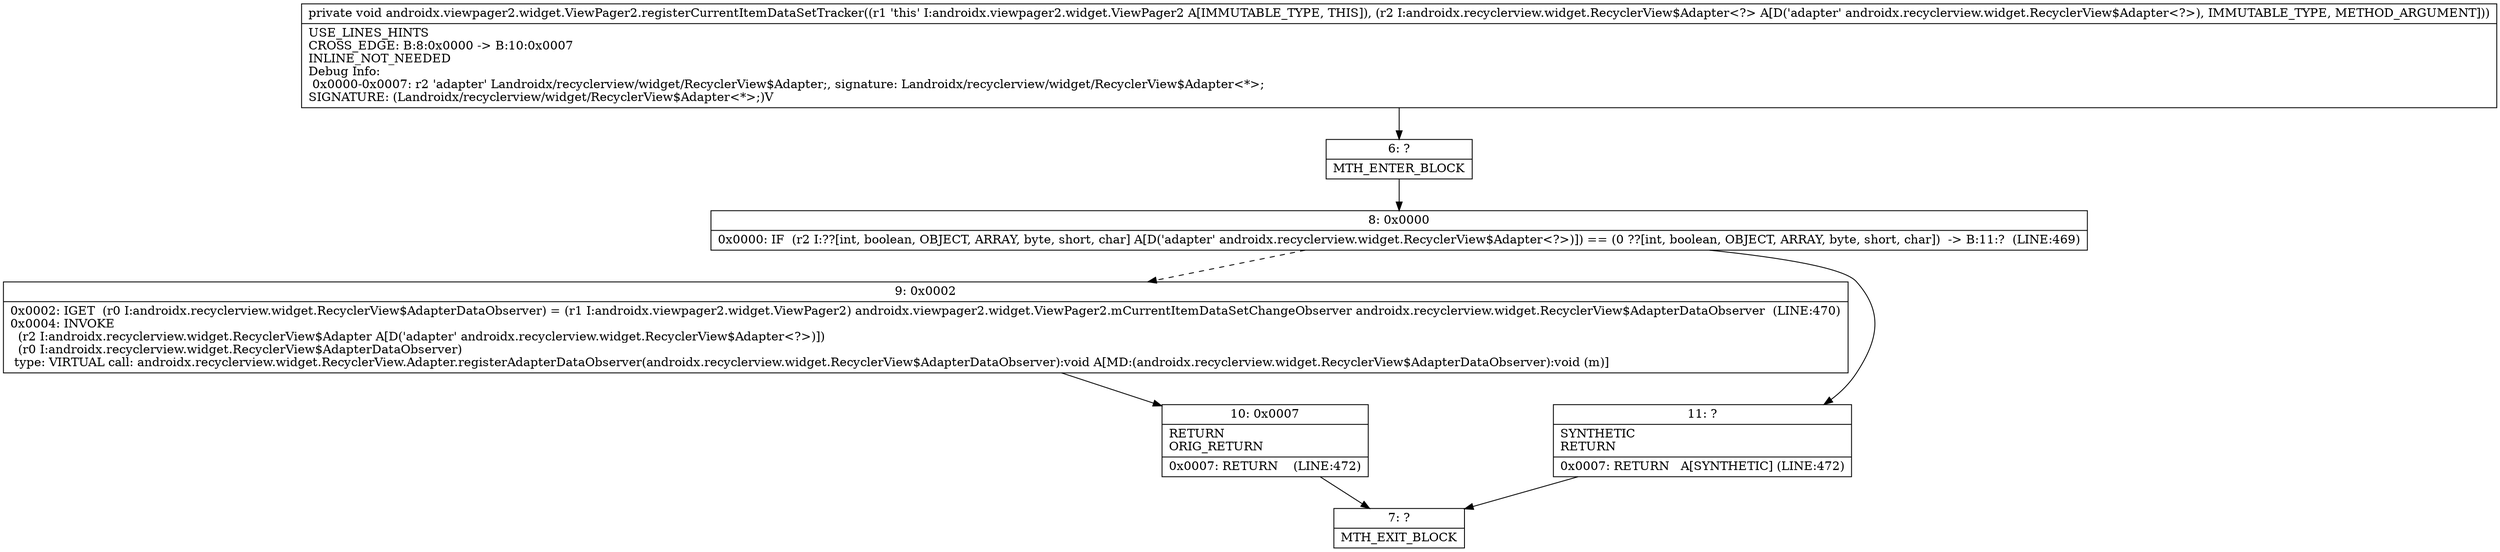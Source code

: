 digraph "CFG forandroidx.viewpager2.widget.ViewPager2.registerCurrentItemDataSetTracker(Landroidx\/recyclerview\/widget\/RecyclerView$Adapter;)V" {
Node_6 [shape=record,label="{6\:\ ?|MTH_ENTER_BLOCK\l}"];
Node_8 [shape=record,label="{8\:\ 0x0000|0x0000: IF  (r2 I:??[int, boolean, OBJECT, ARRAY, byte, short, char] A[D('adapter' androidx.recyclerview.widget.RecyclerView$Adapter\<?\>)]) == (0 ??[int, boolean, OBJECT, ARRAY, byte, short, char])  \-\> B:11:?  (LINE:469)\l}"];
Node_9 [shape=record,label="{9\:\ 0x0002|0x0002: IGET  (r0 I:androidx.recyclerview.widget.RecyclerView$AdapterDataObserver) = (r1 I:androidx.viewpager2.widget.ViewPager2) androidx.viewpager2.widget.ViewPager2.mCurrentItemDataSetChangeObserver androidx.recyclerview.widget.RecyclerView$AdapterDataObserver  (LINE:470)\l0x0004: INVOKE  \l  (r2 I:androidx.recyclerview.widget.RecyclerView$Adapter A[D('adapter' androidx.recyclerview.widget.RecyclerView$Adapter\<?\>)])\l  (r0 I:androidx.recyclerview.widget.RecyclerView$AdapterDataObserver)\l type: VIRTUAL call: androidx.recyclerview.widget.RecyclerView.Adapter.registerAdapterDataObserver(androidx.recyclerview.widget.RecyclerView$AdapterDataObserver):void A[MD:(androidx.recyclerview.widget.RecyclerView$AdapterDataObserver):void (m)]\l}"];
Node_10 [shape=record,label="{10\:\ 0x0007|RETURN\lORIG_RETURN\l|0x0007: RETURN    (LINE:472)\l}"];
Node_7 [shape=record,label="{7\:\ ?|MTH_EXIT_BLOCK\l}"];
Node_11 [shape=record,label="{11\:\ ?|SYNTHETIC\lRETURN\l|0x0007: RETURN   A[SYNTHETIC] (LINE:472)\l}"];
MethodNode[shape=record,label="{private void androidx.viewpager2.widget.ViewPager2.registerCurrentItemDataSetTracker((r1 'this' I:androidx.viewpager2.widget.ViewPager2 A[IMMUTABLE_TYPE, THIS]), (r2 I:androidx.recyclerview.widget.RecyclerView$Adapter\<?\> A[D('adapter' androidx.recyclerview.widget.RecyclerView$Adapter\<?\>), IMMUTABLE_TYPE, METHOD_ARGUMENT]))  | USE_LINES_HINTS\lCROSS_EDGE: B:8:0x0000 \-\> B:10:0x0007\lINLINE_NOT_NEEDED\lDebug Info:\l  0x0000\-0x0007: r2 'adapter' Landroidx\/recyclerview\/widget\/RecyclerView$Adapter;, signature: Landroidx\/recyclerview\/widget\/RecyclerView$Adapter\<*\>;\lSIGNATURE: (Landroidx\/recyclerview\/widget\/RecyclerView$Adapter\<*\>;)V\l}"];
MethodNode -> Node_6;Node_6 -> Node_8;
Node_8 -> Node_9[style=dashed];
Node_8 -> Node_11;
Node_9 -> Node_10;
Node_10 -> Node_7;
Node_11 -> Node_7;
}

